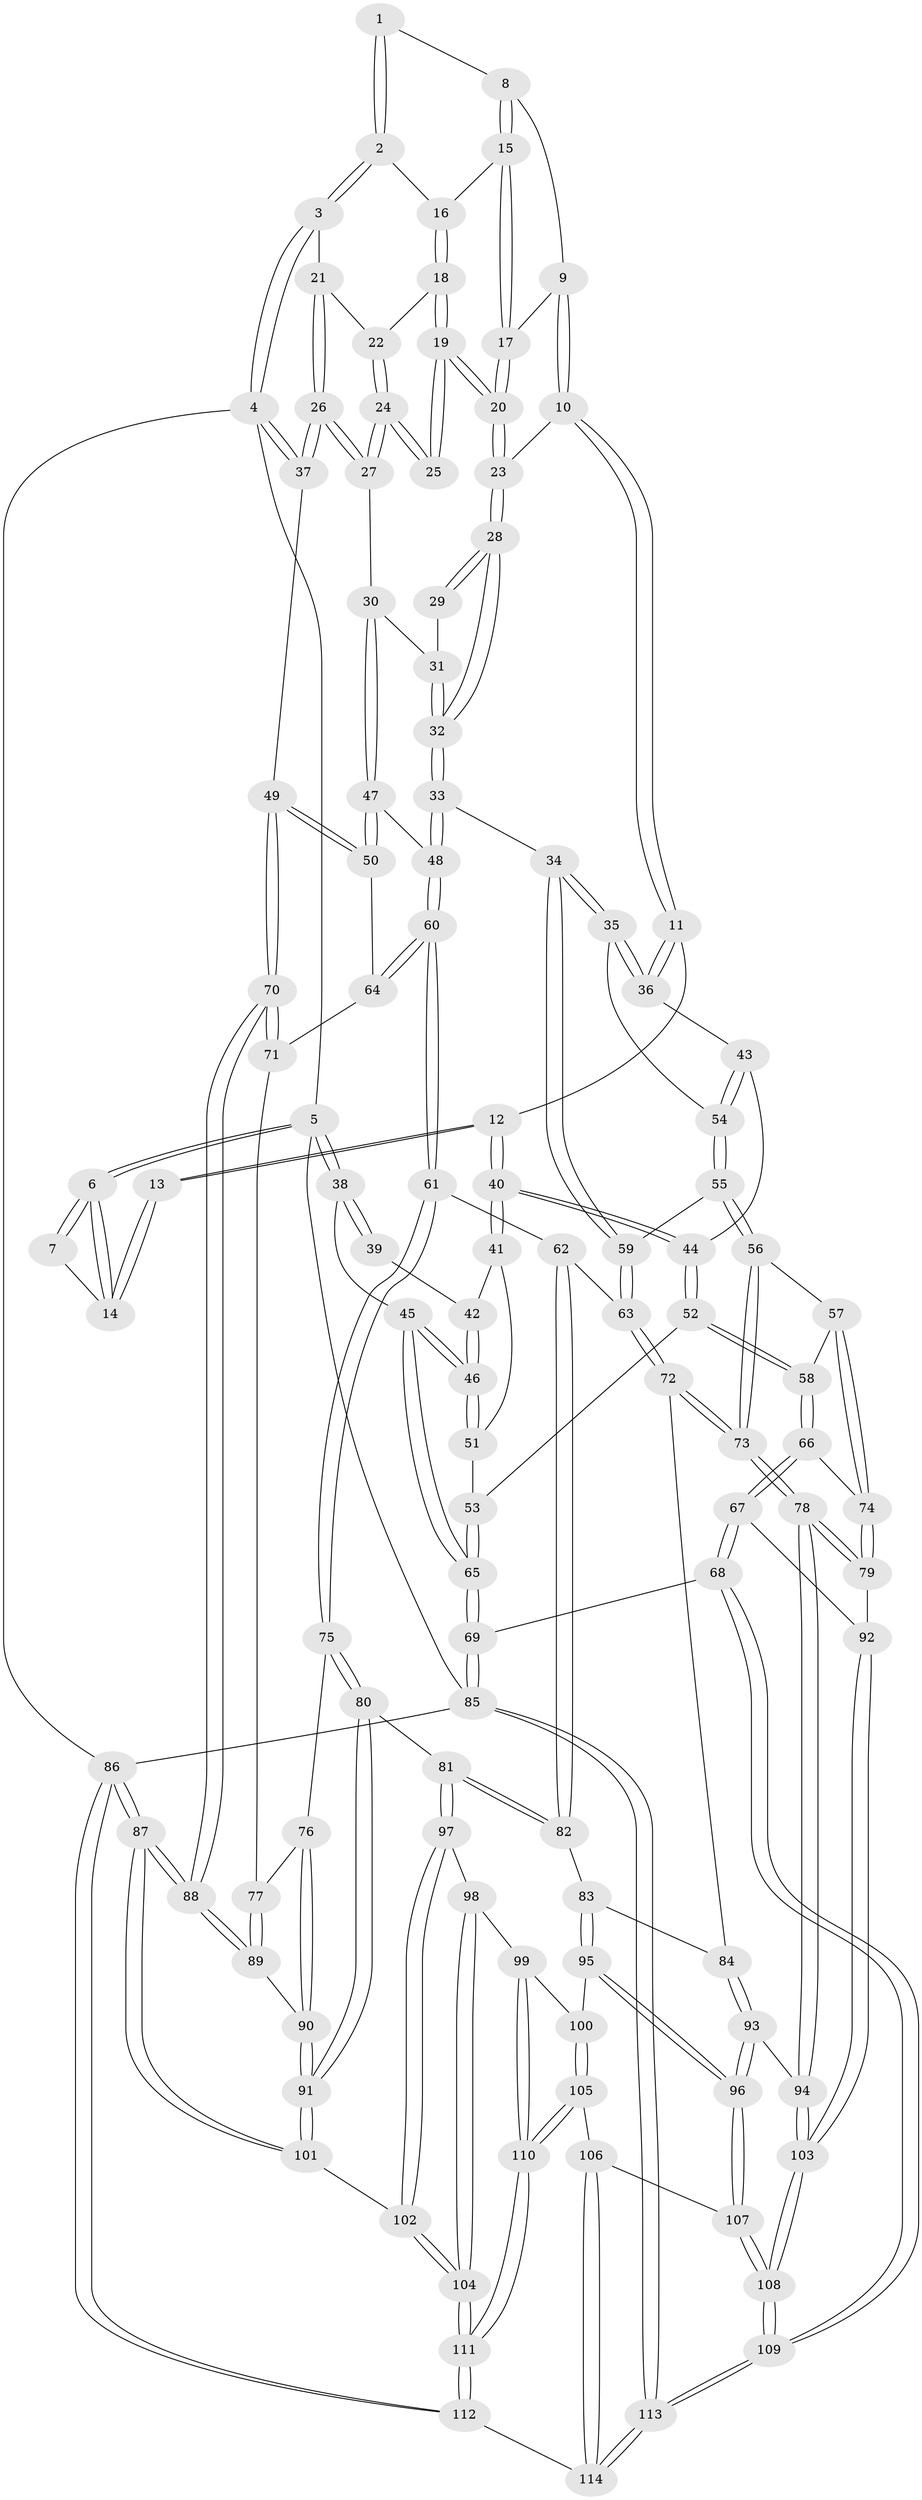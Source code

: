 // Generated by graph-tools (version 1.1) at 2025/11/02/27/25 16:11:58]
// undirected, 114 vertices, 282 edges
graph export_dot {
graph [start="1"]
  node [color=gray90,style=filled];
  1 [pos="+0.3704863727232336+0"];
  2 [pos="+0.8588474392244276+0"];
  3 [pos="+1+0"];
  4 [pos="+1+0"];
  5 [pos="+0+0"];
  6 [pos="+0+0"];
  7 [pos="+0.34721822987697126+0"];
  8 [pos="+0.42604748849183355+0.03529685869521944"];
  9 [pos="+0.42749873880427464+0.042065750698784404"];
  10 [pos="+0.3919087039729338+0.266001664200111"];
  11 [pos="+0.3539936002850535+0.28359928416551816"];
  12 [pos="+0.2437175483003988+0.28283035176498356"];
  13 [pos="+0.23398568184822172+0.2752698844329823"];
  14 [pos="+0.21327156577923623+0.22018231414914233"];
  15 [pos="+0.6935940738490578+0.07330538175576908"];
  16 [pos="+0.7512647501637967+0.03564730028796355"];
  17 [pos="+0.5991122324306518+0.14590428639600342"];
  18 [pos="+0.7675731649822327+0.16135744299002872"];
  19 [pos="+0.7111531747380186+0.2692809270258076"];
  20 [pos="+0.5485881025793318+0.26281837310122"];
  21 [pos="+0.8463235435516522+0.24205364840748372"];
  22 [pos="+0.837807841202319+0.23597819901065445"];
  23 [pos="+0.5222990621054884+0.28564767020993825"];
  24 [pos="+0.7477675638140475+0.329800823350661"];
  25 [pos="+0.7305231463624986+0.31750207948195486"];
  26 [pos="+0.973768212647268+0.3673334895448672"];
  27 [pos="+0.7960656196550122+0.3807917349891811"];
  28 [pos="+0.5354524887100769+0.3131680601981346"];
  29 [pos="+0.6953281595668644+0.3440103999143877"];
  30 [pos="+0.7573466235721107+0.4300287533980426"];
  31 [pos="+0.6764934137704888+0.37451618708702855"];
  32 [pos="+0.5821749295714674+0.44905350608955696"];
  33 [pos="+0.5847677906685389+0.4828726222213365"];
  34 [pos="+0.4904438182028699+0.5299956472174562"];
  35 [pos="+0.46868203481389786+0.5175842972770424"];
  36 [pos="+0.3965447327771504+0.453696139357445"];
  37 [pos="+1+0.41138399992362673"];
  38 [pos="+0+0.14530877699874684"];
  39 [pos="+0.10553139228051803+0.3013483584120836"];
  40 [pos="+0.209164446992607+0.42940121467195963"];
  41 [pos="+0.16864239609936327+0.44765221922404075"];
  42 [pos="+0.03002909743344367+0.41585695313541654"];
  43 [pos="+0.2943967766657107+0.5228642879490183"];
  44 [pos="+0.2352051750063885+0.48427977077070855"];
  45 [pos="+0+0.5234970598213983"];
  46 [pos="+0+0.5160148127412485"];
  47 [pos="+0.7242199308198167+0.4886602352441438"];
  48 [pos="+0.675923308188893+0.536929550621409"];
  49 [pos="+1+0.4708462850664694"];
  50 [pos="+1+0.5042602591396492"];
  51 [pos="+0.1275408089843933+0.48891603709245113"];
  52 [pos="+0.167230930610086+0.6134701280088919"];
  53 [pos="+0.12076423658798022+0.5997529840548458"];
  54 [pos="+0.3100240773403327+0.5627932705987623"];
  55 [pos="+0.31498995413258707+0.6295503278981296"];
  56 [pos="+0.3018000264881039+0.6483506158411795"];
  57 [pos="+0.2645358454752187+0.6552809149485422"];
  58 [pos="+0.19068113791809999+0.6423821734265346"];
  59 [pos="+0.46548139102910113+0.6141076262076373"];
  60 [pos="+0.7073024245163466+0.6145410294082642"];
  61 [pos="+0.7068859312637275+0.6178182989894683"];
  62 [pos="+0.5420781842462788+0.681099582042039"];
  63 [pos="+0.4847570909084029+0.6684287121035258"];
  64 [pos="+0.8977852119806156+0.5706688291248683"];
  65 [pos="+0+0.6358636588755828"];
  66 [pos="+0.14182770923123836+0.7511173507616484"];
  67 [pos="+0.10013201296164066+0.8056894441910926"];
  68 [pos="+0.09322849151298364+0.8082431963956048"];
  69 [pos="+0+0.7205329899921721"];
  70 [pos="+1+0.5858871275911334"];
  71 [pos="+0.857057656608094+0.6975538225859975"];
  72 [pos="+0.45848989673461144+0.7254481814418021"];
  73 [pos="+0.36268992584737375+0.7729134152551295"];
  74 [pos="+0.2415962570661938+0.7377958531861416"];
  75 [pos="+0.7140218577872068+0.6480677323031423"];
  76 [pos="+0.8420597139552831+0.716161507717704"];
  77 [pos="+0.846683910995358+0.7129302332538896"];
  78 [pos="+0.3519387540272302+0.8022118182854283"];
  79 [pos="+0.2687263317650388+0.808873724104748"];
  80 [pos="+0.710774851718567+0.6635418554713086"];
  81 [pos="+0.6773169638390764+0.7802455271237605"];
  82 [pos="+0.5911003382167328+0.7720557710457682"];
  83 [pos="+0.5293613885014792+0.809970460474772"];
  84 [pos="+0.5132542942911884+0.8015881508347091"];
  85 [pos="+0+1"];
  86 [pos="+1+1"];
  87 [pos="+1+1"];
  88 [pos="+1+0.7115818063099437"];
  89 [pos="+1+0.7172089128864491"];
  90 [pos="+0.8486047606748222+0.7563711401083597"];
  91 [pos="+0.8453848475620561+0.8335760089022021"];
  92 [pos="+0.22813315218298855+0.8303862358319544"];
  93 [pos="+0.39404690719882046+0.8729867700231311"];
  94 [pos="+0.37532211998441417+0.8581844622204226"];
  95 [pos="+0.5370125914183816+0.8524752854235945"];
  96 [pos="+0.3977341527464955+0.8783768431494612"];
  97 [pos="+0.6831112346912657+0.7961905561905617"];
  98 [pos="+0.6447871454896925+0.8602559821534281"];
  99 [pos="+0.5817575294669484+0.8850612380504334"];
  100 [pos="+0.5451623308551528+0.8732213665077403"];
  101 [pos="+0.8469468309324876+0.8655902972344751"];
  102 [pos="+0.768401013300168+0.8494046034456203"];
  103 [pos="+0.2527566964374658+0.9637316378491719"];
  104 [pos="+0.6783006406544735+0.9700572124941474"];
  105 [pos="+0.4851626091440299+0.9459424709611455"];
  106 [pos="+0.46251063392997055+0.9547748891143009"];
  107 [pos="+0.4128328418573989+0.9076239713157646"];
  108 [pos="+0.17905578332586328+1"];
  109 [pos="+0.16225915457088433+1"];
  110 [pos="+0.6012076373636823+0.9835980660443397"];
  111 [pos="+0.6684779910801785+1"];
  112 [pos="+0.7400693939064747+1"];
  113 [pos="+0.142721980151582+1"];
  114 [pos="+0.42751505191929773+1"];
  1 -- 2;
  1 -- 2;
  1 -- 8;
  2 -- 3;
  2 -- 3;
  2 -- 16;
  3 -- 4;
  3 -- 4;
  3 -- 21;
  4 -- 5;
  4 -- 37;
  4 -- 37;
  4 -- 86;
  5 -- 6;
  5 -- 6;
  5 -- 38;
  5 -- 38;
  5 -- 85;
  6 -- 7;
  6 -- 7;
  6 -- 14;
  6 -- 14;
  7 -- 14;
  8 -- 9;
  8 -- 15;
  8 -- 15;
  9 -- 10;
  9 -- 10;
  9 -- 17;
  10 -- 11;
  10 -- 11;
  10 -- 23;
  11 -- 12;
  11 -- 36;
  11 -- 36;
  12 -- 13;
  12 -- 13;
  12 -- 40;
  12 -- 40;
  13 -- 14;
  13 -- 14;
  15 -- 16;
  15 -- 17;
  15 -- 17;
  16 -- 18;
  16 -- 18;
  17 -- 20;
  17 -- 20;
  18 -- 19;
  18 -- 19;
  18 -- 22;
  19 -- 20;
  19 -- 20;
  19 -- 25;
  19 -- 25;
  20 -- 23;
  20 -- 23;
  21 -- 22;
  21 -- 26;
  21 -- 26;
  22 -- 24;
  22 -- 24;
  23 -- 28;
  23 -- 28;
  24 -- 25;
  24 -- 25;
  24 -- 27;
  24 -- 27;
  26 -- 27;
  26 -- 27;
  26 -- 37;
  26 -- 37;
  27 -- 30;
  28 -- 29;
  28 -- 29;
  28 -- 32;
  28 -- 32;
  29 -- 31;
  30 -- 31;
  30 -- 47;
  30 -- 47;
  31 -- 32;
  31 -- 32;
  32 -- 33;
  32 -- 33;
  33 -- 34;
  33 -- 48;
  33 -- 48;
  34 -- 35;
  34 -- 35;
  34 -- 59;
  34 -- 59;
  35 -- 36;
  35 -- 36;
  35 -- 54;
  36 -- 43;
  37 -- 49;
  38 -- 39;
  38 -- 39;
  38 -- 45;
  39 -- 42;
  40 -- 41;
  40 -- 41;
  40 -- 44;
  40 -- 44;
  41 -- 42;
  41 -- 51;
  42 -- 46;
  42 -- 46;
  43 -- 44;
  43 -- 54;
  43 -- 54;
  44 -- 52;
  44 -- 52;
  45 -- 46;
  45 -- 46;
  45 -- 65;
  45 -- 65;
  46 -- 51;
  46 -- 51;
  47 -- 48;
  47 -- 50;
  47 -- 50;
  48 -- 60;
  48 -- 60;
  49 -- 50;
  49 -- 50;
  49 -- 70;
  49 -- 70;
  50 -- 64;
  51 -- 53;
  52 -- 53;
  52 -- 58;
  52 -- 58;
  53 -- 65;
  53 -- 65;
  54 -- 55;
  54 -- 55;
  55 -- 56;
  55 -- 56;
  55 -- 59;
  56 -- 57;
  56 -- 73;
  56 -- 73;
  57 -- 58;
  57 -- 74;
  57 -- 74;
  58 -- 66;
  58 -- 66;
  59 -- 63;
  59 -- 63;
  60 -- 61;
  60 -- 61;
  60 -- 64;
  60 -- 64;
  61 -- 62;
  61 -- 75;
  61 -- 75;
  62 -- 63;
  62 -- 82;
  62 -- 82;
  63 -- 72;
  63 -- 72;
  64 -- 71;
  65 -- 69;
  65 -- 69;
  66 -- 67;
  66 -- 67;
  66 -- 74;
  67 -- 68;
  67 -- 68;
  67 -- 92;
  68 -- 69;
  68 -- 109;
  68 -- 109;
  69 -- 85;
  69 -- 85;
  70 -- 71;
  70 -- 71;
  70 -- 88;
  70 -- 88;
  71 -- 77;
  72 -- 73;
  72 -- 73;
  72 -- 84;
  73 -- 78;
  73 -- 78;
  74 -- 79;
  74 -- 79;
  75 -- 76;
  75 -- 80;
  75 -- 80;
  76 -- 77;
  76 -- 90;
  76 -- 90;
  77 -- 89;
  77 -- 89;
  78 -- 79;
  78 -- 79;
  78 -- 94;
  78 -- 94;
  79 -- 92;
  80 -- 81;
  80 -- 91;
  80 -- 91;
  81 -- 82;
  81 -- 82;
  81 -- 97;
  81 -- 97;
  82 -- 83;
  83 -- 84;
  83 -- 95;
  83 -- 95;
  84 -- 93;
  84 -- 93;
  85 -- 113;
  85 -- 113;
  85 -- 86;
  86 -- 87;
  86 -- 87;
  86 -- 112;
  86 -- 112;
  87 -- 88;
  87 -- 88;
  87 -- 101;
  87 -- 101;
  88 -- 89;
  88 -- 89;
  89 -- 90;
  90 -- 91;
  90 -- 91;
  91 -- 101;
  91 -- 101;
  92 -- 103;
  92 -- 103;
  93 -- 94;
  93 -- 96;
  93 -- 96;
  94 -- 103;
  94 -- 103;
  95 -- 96;
  95 -- 96;
  95 -- 100;
  96 -- 107;
  96 -- 107;
  97 -- 98;
  97 -- 102;
  97 -- 102;
  98 -- 99;
  98 -- 104;
  98 -- 104;
  99 -- 100;
  99 -- 110;
  99 -- 110;
  100 -- 105;
  100 -- 105;
  101 -- 102;
  102 -- 104;
  102 -- 104;
  103 -- 108;
  103 -- 108;
  104 -- 111;
  104 -- 111;
  105 -- 106;
  105 -- 110;
  105 -- 110;
  106 -- 107;
  106 -- 114;
  106 -- 114;
  107 -- 108;
  107 -- 108;
  108 -- 109;
  108 -- 109;
  109 -- 113;
  109 -- 113;
  110 -- 111;
  110 -- 111;
  111 -- 112;
  111 -- 112;
  112 -- 114;
  113 -- 114;
  113 -- 114;
}
